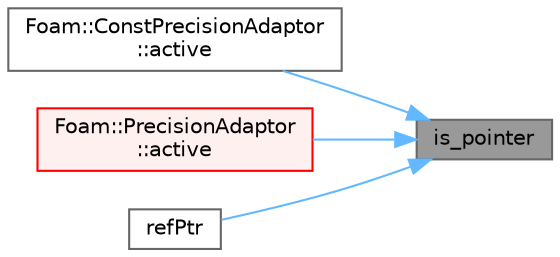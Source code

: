 digraph "is_pointer"
{
 // LATEX_PDF_SIZE
  bgcolor="transparent";
  edge [fontname=Helvetica,fontsize=10,labelfontname=Helvetica,labelfontsize=10];
  node [fontname=Helvetica,fontsize=10,shape=box,height=0.2,width=0.4];
  rankdir="RL";
  Node1 [id="Node000001",label="is_pointer",height=0.2,width=0.4,color="gray40", fillcolor="grey60", style="filled", fontcolor="black",tooltip=" "];
  Node1 -> Node2 [id="edge1_Node000001_Node000002",dir="back",color="steelblue1",style="solid",tooltip=" "];
  Node2 [id="Node000002",label="Foam::ConstPrecisionAdaptor\l::active",height=0.2,width=0.4,color="grey40", fillcolor="white", style="filled",URL="$classFoam_1_1ConstPrecisionAdaptor.html#a668a434653609be367d851053fc4263b",tooltip=" "];
  Node1 -> Node3 [id="edge2_Node000001_Node000003",dir="back",color="steelblue1",style="solid",tooltip=" "];
  Node3 [id="Node000003",label="Foam::PrecisionAdaptor\l::active",height=0.2,width=0.4,color="red", fillcolor="#FFF0F0", style="filled",URL="$classFoam_1_1PrecisionAdaptor.html#a668a434653609be367d851053fc4263b",tooltip=" "];
  Node1 -> Node7 [id="edge3_Node000001_Node000007",dir="back",color="steelblue1",style="solid",tooltip=" "];
  Node7 [id="Node000007",label="refPtr",height=0.2,width=0.4,color="grey40", fillcolor="white", style="filled",URL="$classFoam_1_1refPtr.html#a014cffc432f5c7e051da572c7fc83dd4",tooltip=" "];
}
